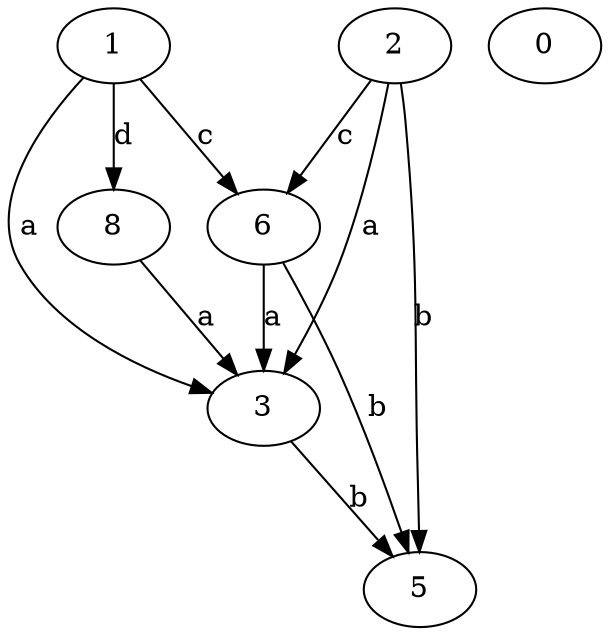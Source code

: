 strict digraph  {
3;
0;
1;
2;
5;
6;
8;
3 -> 5  [label=b];
1 -> 3  [label=a];
1 -> 6  [label=c];
1 -> 8  [label=d];
2 -> 3  [label=a];
2 -> 5  [label=b];
2 -> 6  [label=c];
6 -> 3  [label=a];
6 -> 5  [label=b];
8 -> 3  [label=a];
}
